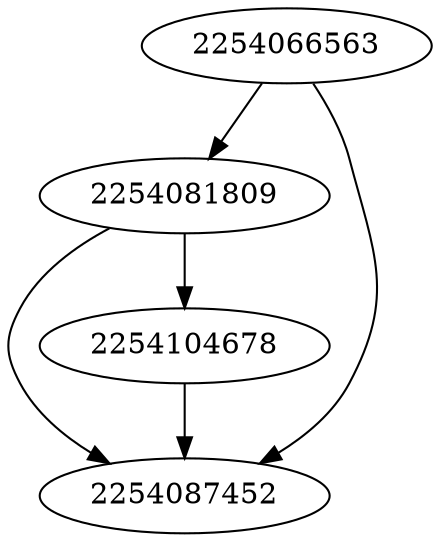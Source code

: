 strict digraph  {
2254081809;
2254066563;
2254087452;
2254104678;
2254081809 -> 2254104678;
2254081809 -> 2254087452;
2254066563 -> 2254081809;
2254066563 -> 2254087452;
2254104678 -> 2254087452;
}
